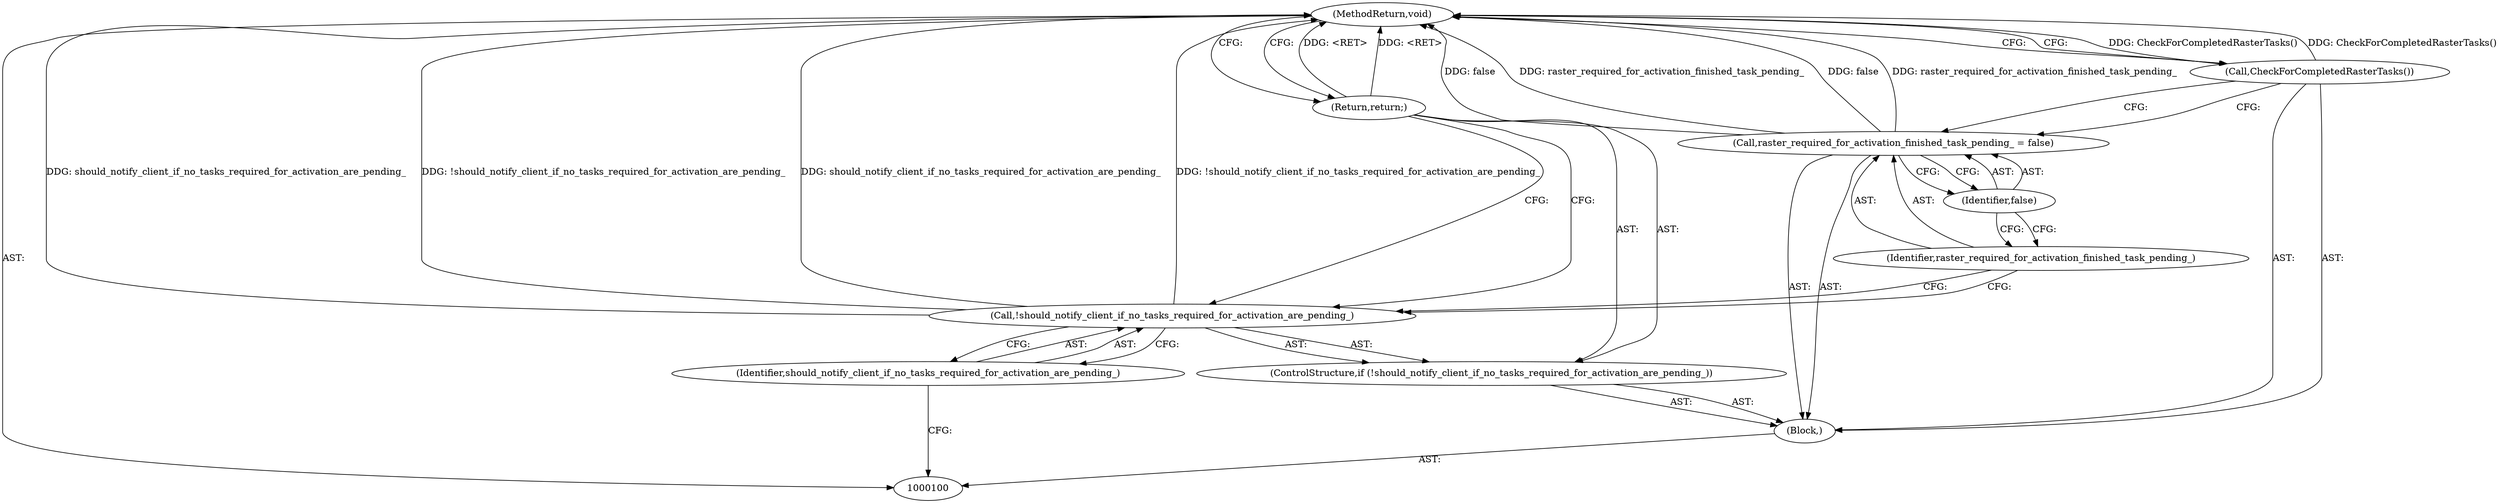 digraph "0_Chrome_db97b49fdd856f33bd810db4564c6f2cc14be71a_1" {
"1000110" [label="(MethodReturn,void)"];
"1000101" [label="(Block,)"];
"1000102" [label="(ControlStructure,if (!should_notify_client_if_no_tasks_required_for_activation_are_pending_))"];
"1000103" [label="(Call,!should_notify_client_if_no_tasks_required_for_activation_are_pending_)"];
"1000104" [label="(Identifier,should_notify_client_if_no_tasks_required_for_activation_are_pending_)"];
"1000105" [label="(Return,return;)"];
"1000106" [label="(Call,raster_required_for_activation_finished_task_pending_ = false)"];
"1000107" [label="(Identifier,raster_required_for_activation_finished_task_pending_)"];
"1000108" [label="(Identifier,false)"];
"1000109" [label="(Call,CheckForCompletedRasterTasks())"];
"1000110" -> "1000100"  [label="AST: "];
"1000110" -> "1000105"  [label="CFG: "];
"1000110" -> "1000109"  [label="CFG: "];
"1000106" -> "1000110"  [label="DDG: false"];
"1000106" -> "1000110"  [label="DDG: raster_required_for_activation_finished_task_pending_"];
"1000103" -> "1000110"  [label="DDG: should_notify_client_if_no_tasks_required_for_activation_are_pending_"];
"1000103" -> "1000110"  [label="DDG: !should_notify_client_if_no_tasks_required_for_activation_are_pending_"];
"1000109" -> "1000110"  [label="DDG: CheckForCompletedRasterTasks()"];
"1000105" -> "1000110"  [label="DDG: <RET>"];
"1000101" -> "1000100"  [label="AST: "];
"1000102" -> "1000101"  [label="AST: "];
"1000106" -> "1000101"  [label="AST: "];
"1000109" -> "1000101"  [label="AST: "];
"1000102" -> "1000101"  [label="AST: "];
"1000103" -> "1000102"  [label="AST: "];
"1000105" -> "1000102"  [label="AST: "];
"1000103" -> "1000102"  [label="AST: "];
"1000103" -> "1000104"  [label="CFG: "];
"1000104" -> "1000103"  [label="AST: "];
"1000105" -> "1000103"  [label="CFG: "];
"1000107" -> "1000103"  [label="CFG: "];
"1000103" -> "1000110"  [label="DDG: should_notify_client_if_no_tasks_required_for_activation_are_pending_"];
"1000103" -> "1000110"  [label="DDG: !should_notify_client_if_no_tasks_required_for_activation_are_pending_"];
"1000104" -> "1000103"  [label="AST: "];
"1000104" -> "1000100"  [label="CFG: "];
"1000103" -> "1000104"  [label="CFG: "];
"1000105" -> "1000102"  [label="AST: "];
"1000105" -> "1000103"  [label="CFG: "];
"1000110" -> "1000105"  [label="CFG: "];
"1000105" -> "1000110"  [label="DDG: <RET>"];
"1000106" -> "1000101"  [label="AST: "];
"1000106" -> "1000108"  [label="CFG: "];
"1000107" -> "1000106"  [label="AST: "];
"1000108" -> "1000106"  [label="AST: "];
"1000109" -> "1000106"  [label="CFG: "];
"1000106" -> "1000110"  [label="DDG: false"];
"1000106" -> "1000110"  [label="DDG: raster_required_for_activation_finished_task_pending_"];
"1000107" -> "1000106"  [label="AST: "];
"1000107" -> "1000103"  [label="CFG: "];
"1000108" -> "1000107"  [label="CFG: "];
"1000108" -> "1000106"  [label="AST: "];
"1000108" -> "1000107"  [label="CFG: "];
"1000106" -> "1000108"  [label="CFG: "];
"1000109" -> "1000101"  [label="AST: "];
"1000109" -> "1000106"  [label="CFG: "];
"1000110" -> "1000109"  [label="CFG: "];
"1000109" -> "1000110"  [label="DDG: CheckForCompletedRasterTasks()"];
}
